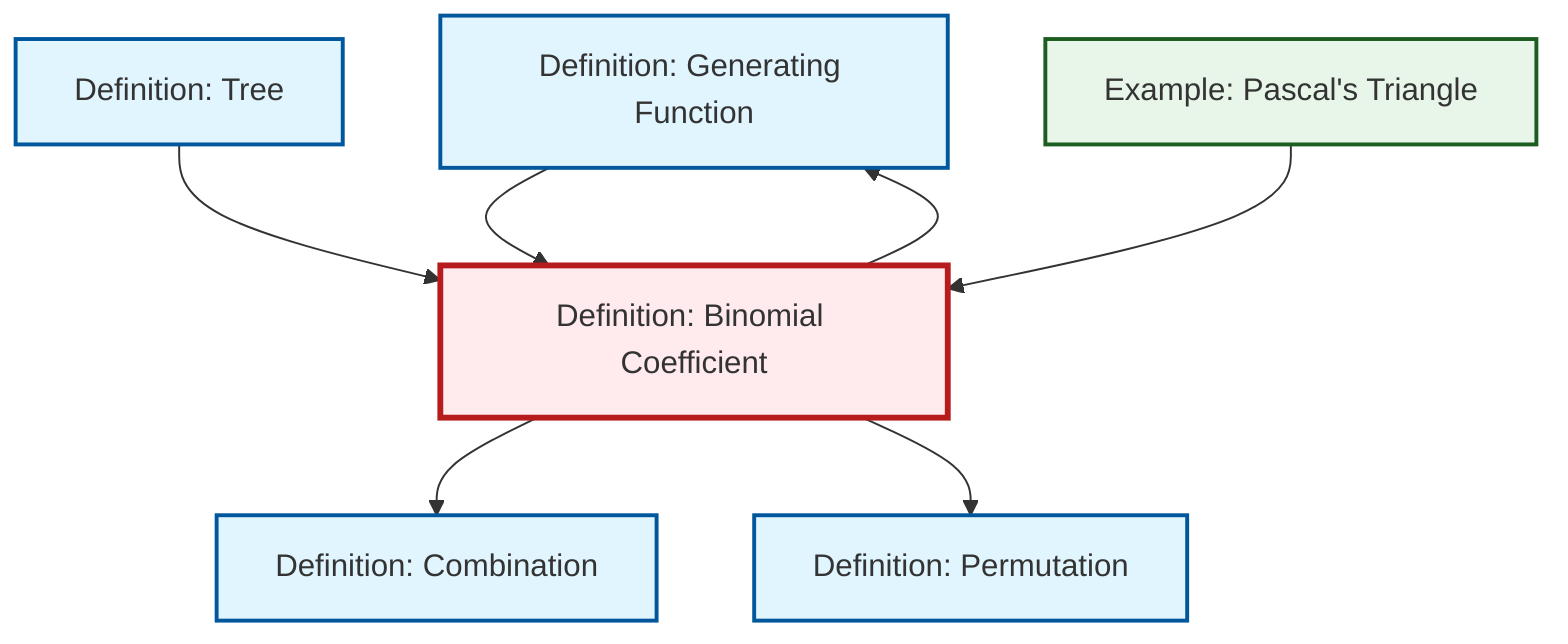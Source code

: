 graph TD
    classDef definition fill:#e1f5fe,stroke:#01579b,stroke-width:2px
    classDef theorem fill:#f3e5f5,stroke:#4a148c,stroke-width:2px
    classDef axiom fill:#fff3e0,stroke:#e65100,stroke-width:2px
    classDef example fill:#e8f5e9,stroke:#1b5e20,stroke-width:2px
    classDef current fill:#ffebee,stroke:#b71c1c,stroke-width:3px
    def-permutation["Definition: Permutation"]:::definition
    def-generating-function["Definition: Generating Function"]:::definition
    def-combination["Definition: Combination"]:::definition
    ex-pascals-triangle["Example: Pascal's Triangle"]:::example
    def-tree["Definition: Tree"]:::definition
    def-binomial-coefficient["Definition: Binomial Coefficient"]:::definition
    def-binomial-coefficient --> def-combination
    def-generating-function --> def-binomial-coefficient
    def-binomial-coefficient --> def-permutation
    def-tree --> def-binomial-coefficient
    def-binomial-coefficient --> def-generating-function
    ex-pascals-triangle --> def-binomial-coefficient
    class def-binomial-coefficient current